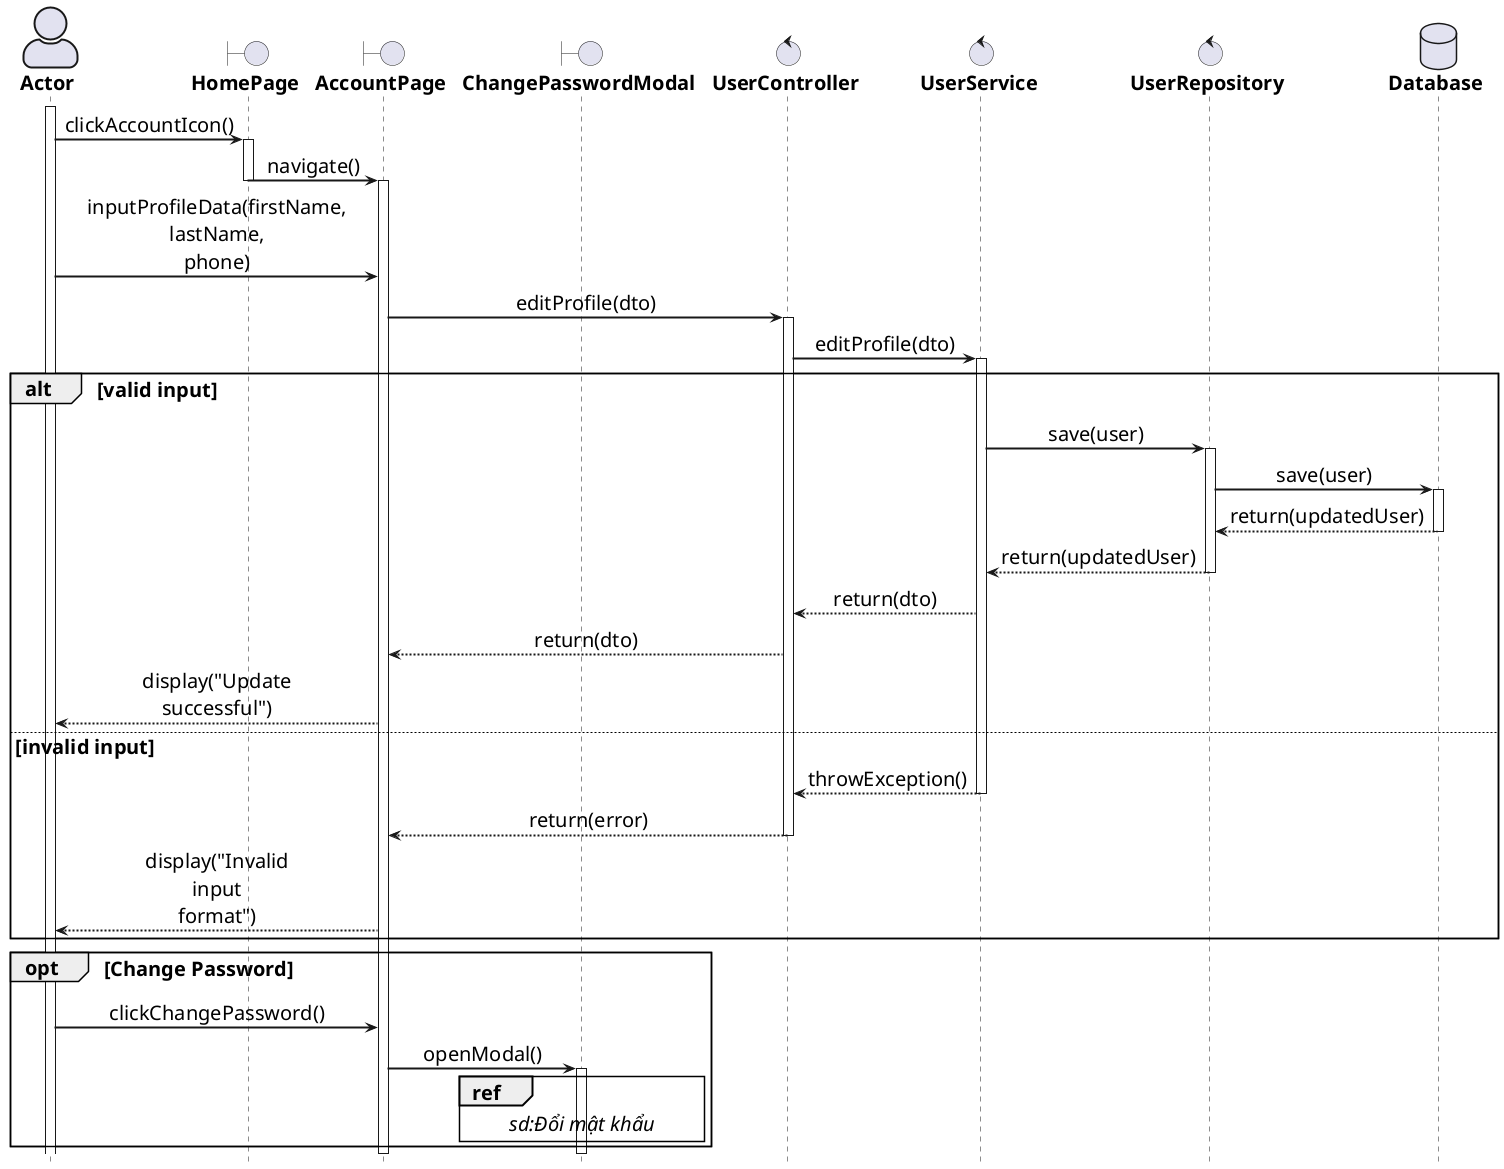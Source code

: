 @startuml

' General configuration
skinparam defaultFontSize 20
skinparam maxMessageSize 60
skinparam sequenceMessageAlign center

' Actor style configuration
skinparam actorStyle awesome

' Arrow and border thickness configuration
skinparam {
    ArrowThickness 2
    ParticipantBorderThickness 2
    ActorBorderThickness 2
    LifeLineBorderThickness 2
    ActivationBorderThickness 2
}

' Life line color configuration
skinparam LifeLineBorderColor black

' Font style configuration for components
skinparam {
    actorFontStyle bold
    boundaryFontStyle bold
    controlFontStyle bold
    entityFontStyle bold
    databaseFontStyle bold
}

' Define components
actor "Actor" as actor
boundary "HomePage" as homePage
boundary "AccountPage" as accountPage
boundary "ChangePasswordModal" as pwdModal
control "UserController" as controller
control "UserService" as service
control "UserRepository" as repo
database "Database" as db

' Start processing flow
activate actor
actor -> homePage: clickAccountIcon()
activate homePage

homePage -> accountPage: navigate()
deactivate homePage
activate accountPage

actor -> accountPage: inputProfileData(firstName, lastName, phone)
accountPage -> controller: editProfile(dto)
activate controller

controller -> service: editProfile(dto)
activate service

alt valid input
    service -> repo: save(user)
    activate repo
    repo -> db: save(user)
    activate db
    db --> repo: return(updatedUser)
    deactivate db
    repo --> service: return(updatedUser)
    deactivate repo
    
    service --> controller: return(dto)
    controller --> accountPage: return(dto)
    accountPage --> actor: display("Update successful")
else invalid input
    service --> controller: throwException()
    deactivate service
    controller --> accountPage: return(error)
    deactivate controller
    accountPage --> actor: display("Invalid input format")
end
deactivate service
deactivate controller

opt Change Password
    actor -> accountPage: clickChangePassword()
    accountPage -> pwdModal: openModal()
    activate pwdModal
    
    ref over pwdModal
        //sd:Đổi mật khẩu//
    end ref
end

deactivate pwdModal
deactivate accountPage

hide footbox
@enduml
